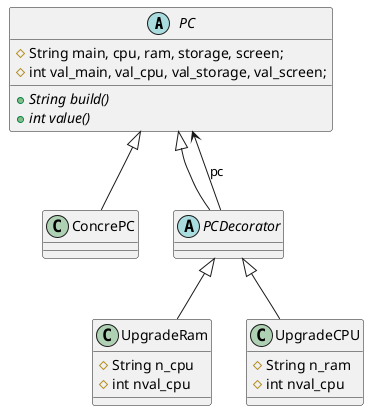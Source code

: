 @startuml
'https://plantuml.com/class-diagram

abstract class PC {
    # String main, cpu, ram, storage, screen;
    # int val_main, val_cpu, val_storage, val_screen;
    +{abstract} String build()
    +{abstract} int value()
}

class ConcrePC {

}

abstract class PCDecorator {

}

class UpgradeRam {
    #String n_cpu
    #int nval_cpu
}

class UpgradeCPU {
    #String n_ram
    #int nval_cpu
}

PC <|-- ConcrePC
PC <|-- PCDecorator
PCDecorator --> PC:pc

PCDecorator <|-- UpgradeRam
PCDecorator <|-- UpgradeCPU

@enduml